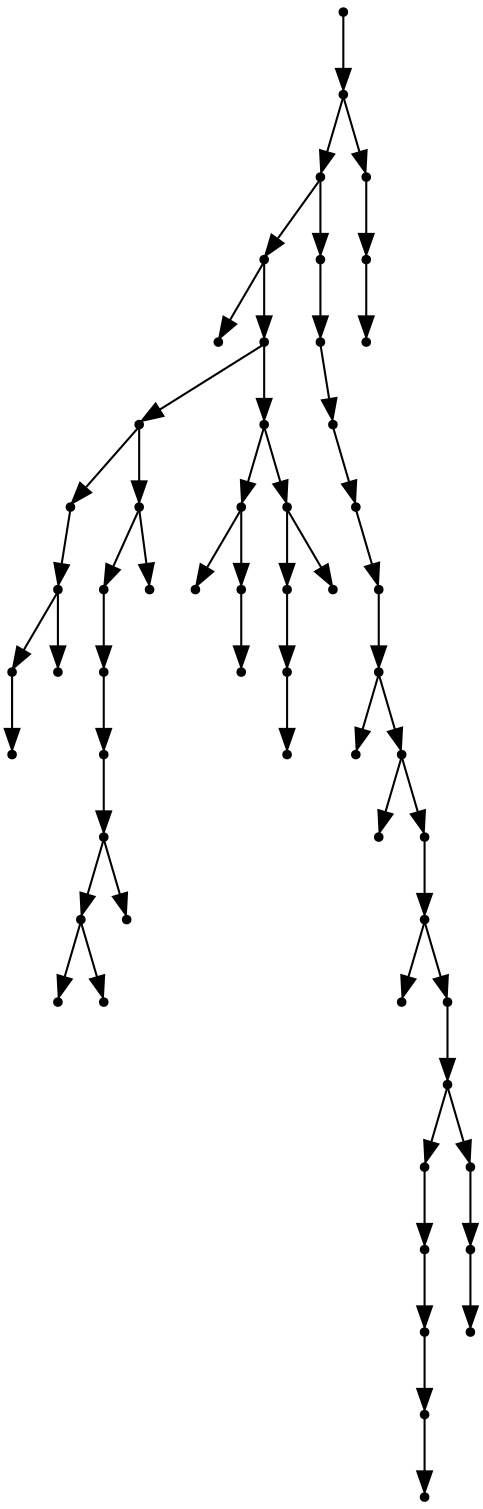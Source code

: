 digraph {
  56 [shape=point];
  55 [shape=point];
  51 [shape=point];
  28 [shape=point];
  0 [shape=point];
  27 [shape=point];
  16 [shape=point];
  5 [shape=point];
  4 [shape=point];
  2 [shape=point];
  1 [shape=point];
  3 [shape=point];
  15 [shape=point];
  13 [shape=point];
  12 [shape=point];
  11 [shape=point];
  10 [shape=point];
  8 [shape=point];
  6 [shape=point];
  7 [shape=point];
  9 [shape=point];
  14 [shape=point];
  26 [shape=point];
  20 [shape=point];
  17 [shape=point];
  19 [shape=point];
  18 [shape=point];
  25 [shape=point];
  23 [shape=point];
  22 [shape=point];
  21 [shape=point];
  24 [shape=point];
  50 [shape=point];
  49 [shape=point];
  48 [shape=point];
  47 [shape=point];
  46 [shape=point];
  45 [shape=point];
  29 [shape=point];
  44 [shape=point];
  30 [shape=point];
  43 [shape=point];
  42 [shape=point];
  31 [shape=point];
  41 [shape=point];
  40 [shape=point];
  36 [shape=point];
  35 [shape=point];
  34 [shape=point];
  33 [shape=point];
  32 [shape=point];
  39 [shape=point];
  38 [shape=point];
  37 [shape=point];
  54 [shape=point];
  53 [shape=point];
  52 [shape=point];
56 -> 55;
55 -> 51;
51 -> 28;
28 -> 0;
28 -> 27;
27 -> 16;
16 -> 5;
5 -> 4;
4 -> 2;
2 -> 1;
4 -> 3;
16 -> 15;
15 -> 13;
13 -> 12;
12 -> 11;
11 -> 10;
10 -> 8;
8 -> 6;
8 -> 7;
10 -> 9;
15 -> 14;
27 -> 26;
26 -> 20;
20 -> 17;
20 -> 19;
19 -> 18;
26 -> 25;
25 -> 23;
23 -> 22;
22 -> 21;
25 -> 24;
51 -> 50;
50 -> 49;
49 -> 48;
48 -> 47;
47 -> 46;
46 -> 45;
45 -> 29;
45 -> 44;
44 -> 30;
44 -> 43;
43 -> 42;
42 -> 31;
42 -> 41;
41 -> 40;
40 -> 36;
36 -> 35;
35 -> 34;
34 -> 33;
33 -> 32;
40 -> 39;
39 -> 38;
38 -> 37;
55 -> 54;
54 -> 53;
53 -> 52;
}
